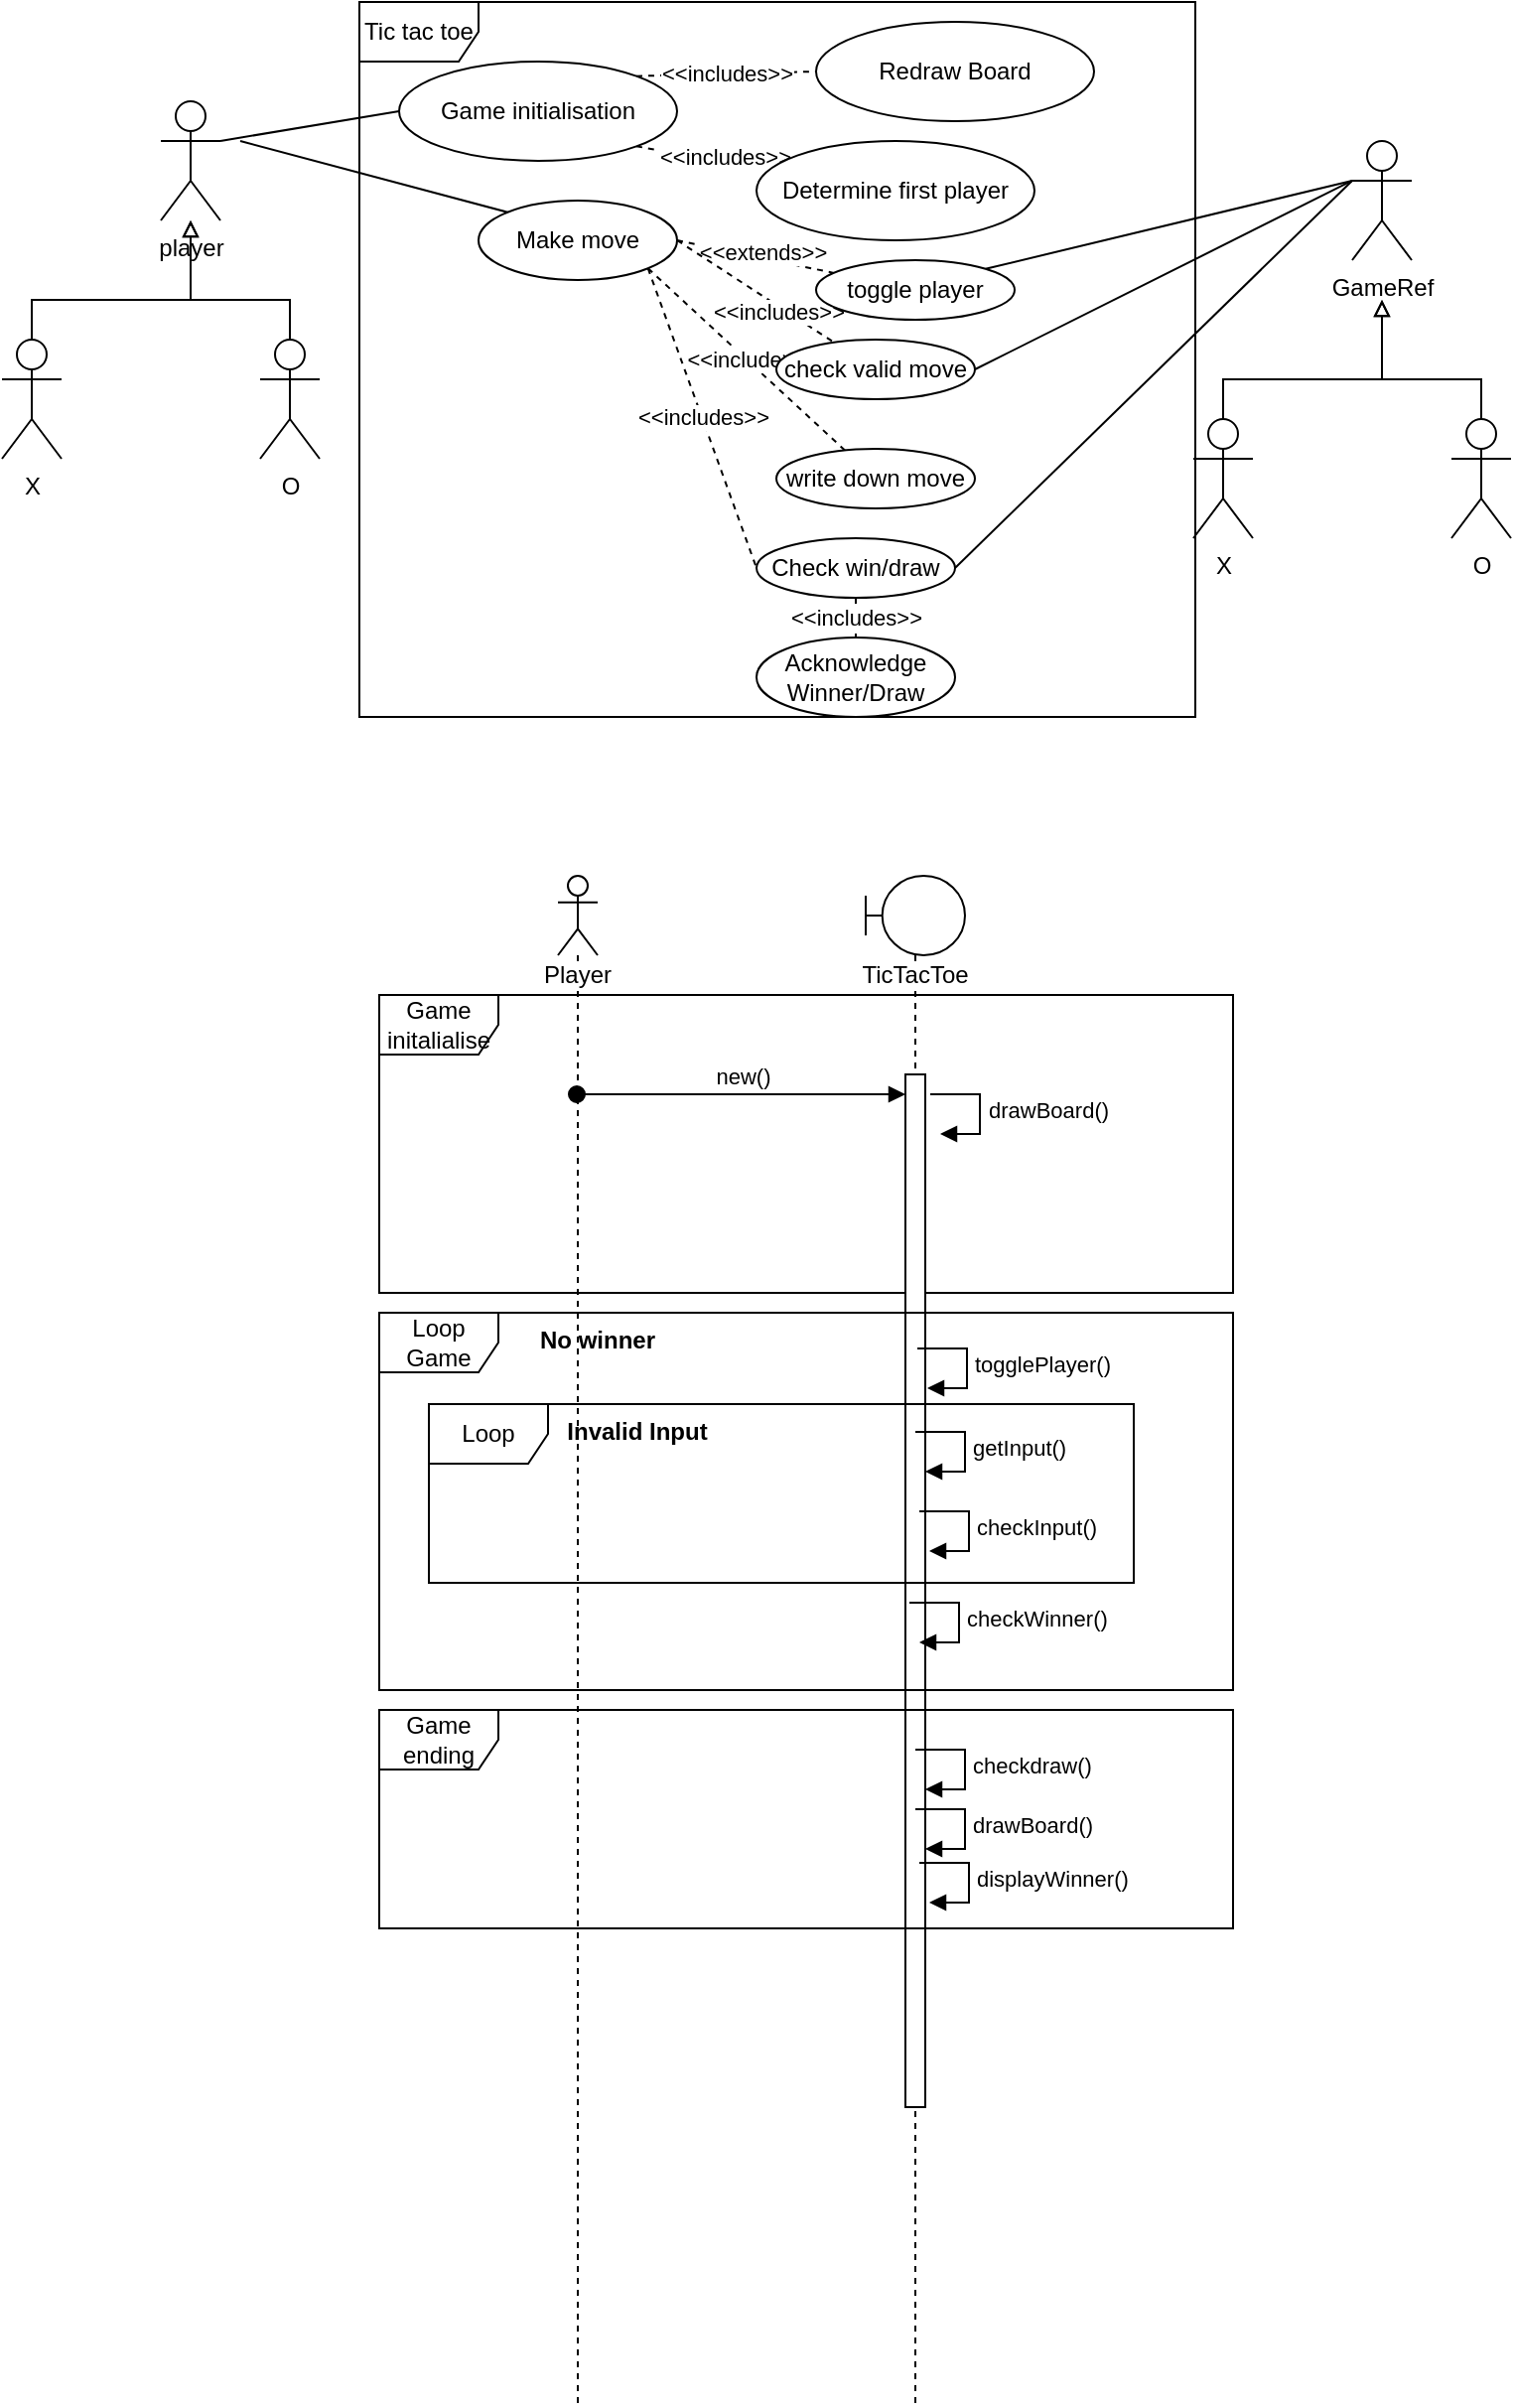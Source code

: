 <mxfile version="13.3.5" type="device"><diagram id="Fl6FuYo0pZDnJ9FTto4e" name="Page-1"><mxGraphModel dx="460" dy="813" grid="1" gridSize="10" guides="1" tooltips="1" connect="1" arrows="1" fold="1" page="1" pageScale="1" pageWidth="827" pageHeight="1169" math="0" shadow="0"><root><mxCell id="0"/><mxCell id="1" parent="0"/><mxCell id="1NA9E7spByz0NUZYojp7-8" value="Game initalialise" style="shape=umlFrame;whiteSpace=wrap;html=1;" vertex="1" parent="1"><mxGeometry x="230" y="590" width="430" height="150" as="geometry"/></mxCell><mxCell id="jLCF95H__imuGIUKDElr-2" value="Tic tac toe" style="shape=umlFrame;whiteSpace=wrap;html=1;" parent="1" vertex="1"><mxGeometry x="220" y="90" width="421" height="360" as="geometry"/></mxCell><mxCell id="jLCF95H__imuGIUKDElr-30" style="rounded=0;orthogonalLoop=1;jettySize=auto;html=1;exitX=1;exitY=0.333;exitDx=0;exitDy=0;exitPerimeter=0;entryX=0;entryY=0.5;entryDx=0;entryDy=0;endArrow=none;endFill=0;" parent="1" source="jLCF95H__imuGIUKDElr-3" target="jLCF95H__imuGIUKDElr-23" edge="1"><mxGeometry relative="1" as="geometry"/></mxCell><mxCell id="jLCF95H__imuGIUKDElr-3" value="player" style="shape=umlActor;verticalLabelPosition=bottom;labelBackgroundColor=#ffffff;verticalAlign=top;html=1;" parent="1" vertex="1"><mxGeometry x="120" y="140" width="30" height="60" as="geometry"/></mxCell><mxCell id="jLCF95H__imuGIUKDElr-7" style="edgeStyle=orthogonalEdgeStyle;rounded=0;orthogonalLoop=1;jettySize=auto;html=1;endArrow=block;endFill=0;" parent="1" source="jLCF95H__imuGIUKDElr-4" target="jLCF95H__imuGIUKDElr-3" edge="1"><mxGeometry relative="1" as="geometry"><Array as="points"><mxPoint x="55" y="240"/><mxPoint x="135" y="240"/></Array></mxGeometry></mxCell><mxCell id="jLCF95H__imuGIUKDElr-4" value="X" style="shape=umlActor;verticalLabelPosition=bottom;labelBackgroundColor=#ffffff;verticalAlign=top;html=1;" parent="1" vertex="1"><mxGeometry x="40" y="260" width="30" height="60" as="geometry"/></mxCell><mxCell id="jLCF95H__imuGIUKDElr-10" style="edgeStyle=orthogonalEdgeStyle;rounded=0;orthogonalLoop=1;jettySize=auto;html=1;endArrow=block;endFill=0;" parent="1" source="jLCF95H__imuGIUKDElr-6" target="jLCF95H__imuGIUKDElr-3" edge="1"><mxGeometry relative="1" as="geometry"><Array as="points"><mxPoint x="185" y="240"/><mxPoint x="135" y="240"/></Array></mxGeometry></mxCell><mxCell id="jLCF95H__imuGIUKDElr-6" value="O" style="shape=umlActor;verticalLabelPosition=bottom;labelBackgroundColor=#ffffff;verticalAlign=top;html=1;" parent="1" vertex="1"><mxGeometry x="170" y="260" width="30" height="60" as="geometry"/></mxCell><mxCell id="jLCF95H__imuGIUKDElr-39" style="edgeStyle=none;rounded=0;orthogonalLoop=1;jettySize=auto;html=1;entryX=1;entryY=0;entryDx=0;entryDy=0;endArrow=none;endFill=0;" parent="1" target="jLCF95H__imuGIUKDElr-27" edge="1"><mxGeometry relative="1" as="geometry"><mxPoint x="720" y="180" as="sourcePoint"/></mxGeometry></mxCell><mxCell id="jLCF95H__imuGIUKDElr-15" value="GameRef" style="shape=umlActor;verticalLabelPosition=bottom;labelBackgroundColor=#ffffff;verticalAlign=top;html=1;" parent="1" vertex="1"><mxGeometry x="720" y="160" width="30" height="60" as="geometry"/></mxCell><mxCell id="jLCF95H__imuGIUKDElr-16" style="edgeStyle=orthogonalEdgeStyle;rounded=0;orthogonalLoop=1;jettySize=auto;html=1;endArrow=block;endFill=0;" parent="1" source="jLCF95H__imuGIUKDElr-17" edge="1"><mxGeometry relative="1" as="geometry"><mxPoint x="735" y="240" as="targetPoint"/><Array as="points"><mxPoint x="655" y="280"/><mxPoint x="735" y="280"/></Array></mxGeometry></mxCell><mxCell id="jLCF95H__imuGIUKDElr-17" value="X" style="shape=umlActor;verticalLabelPosition=bottom;labelBackgroundColor=#ffffff;verticalAlign=top;html=1;" parent="1" vertex="1"><mxGeometry x="640" y="300" width="30" height="60" as="geometry"/></mxCell><mxCell id="jLCF95H__imuGIUKDElr-19" style="edgeStyle=orthogonalEdgeStyle;rounded=0;orthogonalLoop=1;jettySize=auto;html=1;endArrow=block;endFill=0;" parent="1" source="jLCF95H__imuGIUKDElr-20" edge="1"><mxGeometry relative="1" as="geometry"><mxPoint x="735" y="240" as="targetPoint"/><Array as="points"><mxPoint x="785" y="280"/><mxPoint x="735" y="280"/></Array></mxGeometry></mxCell><mxCell id="jLCF95H__imuGIUKDElr-20" value="O" style="shape=umlActor;verticalLabelPosition=bottom;labelBackgroundColor=#ffffff;verticalAlign=top;html=1;" parent="1" vertex="1"><mxGeometry x="770" y="300" width="30" height="60" as="geometry"/></mxCell><mxCell id="jLCF95H__imuGIUKDElr-32" value="&amp;lt;&amp;lt;includes&amp;gt;&amp;gt;" style="edgeStyle=none;rounded=0;orthogonalLoop=1;jettySize=auto;html=1;exitX=1;exitY=0;exitDx=0;exitDy=0;entryX=0;entryY=0.5;entryDx=0;entryDy=0;endArrow=none;endFill=0;dashed=1;" parent="1" source="jLCF95H__imuGIUKDElr-23" target="jLCF95H__imuGIUKDElr-24" edge="1"><mxGeometry relative="1" as="geometry"/></mxCell><mxCell id="jLCF95H__imuGIUKDElr-33" style="edgeStyle=none;rounded=0;orthogonalLoop=1;jettySize=auto;html=1;exitX=1;exitY=1;exitDx=0;exitDy=0;dashed=1;endArrow=none;endFill=0;" parent="1" source="jLCF95H__imuGIUKDElr-23" target="jLCF95H__imuGIUKDElr-25" edge="1"><mxGeometry relative="1" as="geometry"/></mxCell><mxCell id="jLCF95H__imuGIUKDElr-34" value="&amp;lt;&amp;lt;includes&amp;gt;&amp;gt;" style="edgeLabel;html=1;align=center;verticalAlign=middle;resizable=0;points=[];" parent="jLCF95H__imuGIUKDElr-33" vertex="1" connectable="0"><mxGeometry x="0.307" y="3" relative="1" as="geometry"><mxPoint as="offset"/></mxGeometry></mxCell><mxCell id="jLCF95H__imuGIUKDElr-23" value="Game initialisation" style="ellipse;whiteSpace=wrap;html=1;" parent="1" vertex="1"><mxGeometry x="240" y="120" width="140" height="50" as="geometry"/></mxCell><mxCell id="jLCF95H__imuGIUKDElr-24" value="Redraw Board" style="ellipse;whiteSpace=wrap;html=1;" parent="1" vertex="1"><mxGeometry x="450" y="100" width="140" height="50" as="geometry"/></mxCell><mxCell id="jLCF95H__imuGIUKDElr-25" value="Determine first player" style="ellipse;whiteSpace=wrap;html=1;" parent="1" vertex="1"><mxGeometry x="420" y="160" width="140" height="50" as="geometry"/></mxCell><mxCell id="jLCF95H__imuGIUKDElr-31" style="edgeStyle=none;rounded=0;orthogonalLoop=1;jettySize=auto;html=1;exitX=0;exitY=0;exitDx=0;exitDy=0;endArrow=none;endFill=0;" parent="1" source="jLCF95H__imuGIUKDElr-26" edge="1"><mxGeometry relative="1" as="geometry"><mxPoint x="160" y="160" as="targetPoint"/></mxGeometry></mxCell><mxCell id="jLCF95H__imuGIUKDElr-35" style="edgeStyle=none;rounded=0;orthogonalLoop=1;jettySize=auto;html=1;exitX=1;exitY=0.5;exitDx=0;exitDy=0;dashed=1;endArrow=none;endFill=0;" parent="1" source="jLCF95H__imuGIUKDElr-26" target="jLCF95H__imuGIUKDElr-27" edge="1"><mxGeometry relative="1" as="geometry"/></mxCell><mxCell id="jLCF95H__imuGIUKDElr-37" value="&amp;lt;&amp;lt;extends&amp;gt;&amp;gt;" style="edgeLabel;html=1;align=center;verticalAlign=middle;resizable=0;points=[];" parent="jLCF95H__imuGIUKDElr-35" vertex="1" connectable="0"><mxGeometry x="-0.3" y="1" relative="1" as="geometry"><mxPoint x="15" y="1" as="offset"/></mxGeometry></mxCell><mxCell id="jLCF95H__imuGIUKDElr-38" value="&amp;lt;&amp;lt;includes&amp;gt;&amp;gt;" style="edgeStyle=none;rounded=0;orthogonalLoop=1;jettySize=auto;html=1;exitX=1;exitY=1;exitDx=0;exitDy=0;entryX=0;entryY=0.5;entryDx=0;entryDy=0;dashed=1;endArrow=none;endFill=0;" parent="1" source="jLCF95H__imuGIUKDElr-26" target="jLCF95H__imuGIUKDElr-28" edge="1"><mxGeometry relative="1" as="geometry"/></mxCell><mxCell id="jLCF95H__imuGIUKDElr-47" style="edgeStyle=none;rounded=0;orthogonalLoop=1;jettySize=auto;html=1;exitX=1;exitY=0.5;exitDx=0;exitDy=0;dashed=1;endArrow=none;endFill=0;" parent="1" source="jLCF95H__imuGIUKDElr-26" target="jLCF95H__imuGIUKDElr-46" edge="1"><mxGeometry relative="1" as="geometry"/></mxCell><mxCell id="jLCF95H__imuGIUKDElr-48" value="&amp;lt;&amp;lt;includes&amp;gt;&amp;gt;" style="edgeLabel;html=1;align=center;verticalAlign=middle;resizable=0;points=[];" parent="jLCF95H__imuGIUKDElr-47" vertex="1" connectable="0"><mxGeometry x="0.319" y="-2" relative="1" as="geometry"><mxPoint as="offset"/></mxGeometry></mxCell><mxCell id="jLCF95H__imuGIUKDElr-65" value="&amp;lt;&amp;lt;include&amp;gt;&amp;gt;" style="edgeStyle=none;rounded=0;orthogonalLoop=1;jettySize=auto;html=1;exitX=1;exitY=1;exitDx=0;exitDy=0;endArrow=none;endFill=0;dashed=1;" parent="1" source="jLCF95H__imuGIUKDElr-26" target="jLCF95H__imuGIUKDElr-64" edge="1"><mxGeometry relative="1" as="geometry"/></mxCell><mxCell id="jLCF95H__imuGIUKDElr-26" value="Make move" style="ellipse;whiteSpace=wrap;html=1;" parent="1" vertex="1"><mxGeometry x="280" y="190" width="100" height="40" as="geometry"/></mxCell><mxCell id="jLCF95H__imuGIUKDElr-27" value="toggle player" style="ellipse;whiteSpace=wrap;html=1;" parent="1" vertex="1"><mxGeometry x="450" y="220" width="100" height="30" as="geometry"/></mxCell><mxCell id="jLCF95H__imuGIUKDElr-40" style="edgeStyle=none;rounded=0;orthogonalLoop=1;jettySize=auto;html=1;exitX=1;exitY=0.5;exitDx=0;exitDy=0;endArrow=none;endFill=0;" parent="1" source="jLCF95H__imuGIUKDElr-28" edge="1"><mxGeometry relative="1" as="geometry"><mxPoint x="720" y="180" as="targetPoint"/></mxGeometry></mxCell><mxCell id="jLCF95H__imuGIUKDElr-41" value="&amp;lt;&amp;lt;includes&amp;gt;&amp;gt;" style="edgeStyle=none;rounded=0;orthogonalLoop=1;jettySize=auto;html=1;exitX=0.5;exitY=1;exitDx=0;exitDy=0;endArrow=none;endFill=0;dashed=1;" parent="1" source="jLCF95H__imuGIUKDElr-28" target="jLCF95H__imuGIUKDElr-29" edge="1"><mxGeometry relative="1" as="geometry"/></mxCell><mxCell id="jLCF95H__imuGIUKDElr-28" value="Check win/draw" style="ellipse;whiteSpace=wrap;html=1;" parent="1" vertex="1"><mxGeometry x="420" y="360" width="100" height="30" as="geometry"/></mxCell><mxCell id="jLCF95H__imuGIUKDElr-29" value="Acknowledge Winner/Draw" style="ellipse;whiteSpace=wrap;html=1;" parent="1" vertex="1"><mxGeometry x="420" y="410" width="100" height="40" as="geometry"/></mxCell><mxCell id="jLCF95H__imuGIUKDElr-55" style="edgeStyle=none;rounded=0;orthogonalLoop=1;jettySize=auto;html=1;exitX=1;exitY=0.5;exitDx=0;exitDy=0;entryX=0;entryY=0.333;entryDx=0;entryDy=0;entryPerimeter=0;endArrow=none;endFill=0;" parent="1" source="jLCF95H__imuGIUKDElr-46" target="jLCF95H__imuGIUKDElr-15" edge="1"><mxGeometry relative="1" as="geometry"/></mxCell><mxCell id="jLCF95H__imuGIUKDElr-46" value="check valid move" style="ellipse;whiteSpace=wrap;html=1;" parent="1" vertex="1"><mxGeometry x="430" y="260" width="100" height="30" as="geometry"/></mxCell><mxCell id="jLCF95H__imuGIUKDElr-64" value="write down move" style="ellipse;whiteSpace=wrap;html=1;" parent="1" vertex="1"><mxGeometry x="430" y="315" width="100" height="30" as="geometry"/></mxCell><mxCell id="1NA9E7spByz0NUZYojp7-2" value="Player" style="shape=umlLifeline;participant=umlActor;perimeter=lifelinePerimeter;whiteSpace=wrap;html=1;container=1;collapsible=0;recursiveResize=0;verticalAlign=top;spacingTop=36;labelBackgroundColor=#ffffff;outlineConnect=0;" vertex="1" parent="1"><mxGeometry x="320" y="530" width="20" height="770" as="geometry"/></mxCell><mxCell id="1NA9E7spByz0NUZYojp7-4" value="TicTacToe" style="shape=umlLifeline;participant=umlBoundary;perimeter=lifelinePerimeter;whiteSpace=wrap;html=1;container=1;collapsible=0;recursiveResize=0;verticalAlign=top;spacingTop=36;labelBackgroundColor=#ffffff;outlineConnect=0;" vertex="1" parent="1"><mxGeometry x="475" y="530" width="50" height="770" as="geometry"/></mxCell><mxCell id="1NA9E7spByz0NUZYojp7-6" value="" style="html=1;points=[];perimeter=orthogonalPerimeter;" vertex="1" parent="1NA9E7spByz0NUZYojp7-4"><mxGeometry x="20" y="100" width="10" height="520" as="geometry"/></mxCell><mxCell id="1NA9E7spByz0NUZYojp7-7" value="new()" style="html=1;verticalAlign=bottom;startArrow=oval;endArrow=block;startSize=8;" edge="1" target="1NA9E7spByz0NUZYojp7-6" parent="1"><mxGeometry relative="1" as="geometry"><mxPoint x="329.5" y="640" as="sourcePoint"/><mxPoint x="495" y="640" as="targetPoint"/></mxGeometry></mxCell><mxCell id="1NA9E7spByz0NUZYojp7-10" value="drawBoard()" style="edgeStyle=orthogonalEdgeStyle;html=1;align=left;spacingLeft=2;endArrow=block;rounded=0;entryX=1;entryY=0;" edge="1" parent="1"><mxGeometry relative="1" as="geometry"><mxPoint x="507.5" y="640" as="sourcePoint"/><Array as="points"><mxPoint x="532.5" y="640"/></Array><mxPoint x="512.5" y="660" as="targetPoint"/></mxGeometry></mxCell><mxCell id="1NA9E7spByz0NUZYojp7-11" value="Loop Game" style="shape=umlFrame;whiteSpace=wrap;html=1;" vertex="1" parent="1"><mxGeometry x="230" y="750" width="430" height="190" as="geometry"/></mxCell><mxCell id="1NA9E7spByz0NUZYojp7-12" value="No winner" style="text;align=center;fontStyle=1;verticalAlign=middle;spacingLeft=3;spacingRight=3;strokeColor=none;rotatable=0;points=[[0,0.5],[1,0.5]];portConstraint=eastwest;" vertex="1" parent="1"><mxGeometry x="300" y="750" width="80" height="26" as="geometry"/></mxCell><mxCell id="1NA9E7spByz0NUZYojp7-13" value="Loop" style="shape=umlFrame;whiteSpace=wrap;html=1;" vertex="1" parent="1"><mxGeometry x="255" y="796" width="355" height="90" as="geometry"/></mxCell><mxCell id="1NA9E7spByz0NUZYojp7-14" value="getInput()" style="edgeStyle=orthogonalEdgeStyle;html=1;align=left;spacingLeft=2;endArrow=block;rounded=0;entryX=1;entryY=0;" edge="1" parent="1"><mxGeometry relative="1" as="geometry"><mxPoint x="500" y="810" as="sourcePoint"/><Array as="points"><mxPoint x="525" y="810"/></Array><mxPoint x="505" y="830" as="targetPoint"/></mxGeometry></mxCell><mxCell id="1NA9E7spByz0NUZYojp7-15" value="checkInput()" style="edgeStyle=orthogonalEdgeStyle;html=1;align=left;spacingLeft=2;endArrow=block;rounded=0;entryX=1;entryY=0;" edge="1" parent="1"><mxGeometry relative="1" as="geometry"><mxPoint x="502" y="850" as="sourcePoint"/><Array as="points"><mxPoint x="527" y="850"/></Array><mxPoint x="507" y="870" as="targetPoint"/></mxGeometry></mxCell><mxCell id="1NA9E7spByz0NUZYojp7-16" value="Invalid Input" style="text;align=center;fontStyle=1;verticalAlign=middle;spacingLeft=3;spacingRight=3;strokeColor=none;rotatable=0;points=[[0,0.5],[1,0.5]];portConstraint=eastwest;" vertex="1" parent="1"><mxGeometry x="320" y="796" width="80" height="26" as="geometry"/></mxCell><mxCell id="1NA9E7spByz0NUZYojp7-17" value="checkWinner()" style="edgeStyle=orthogonalEdgeStyle;html=1;align=left;spacingLeft=2;endArrow=block;rounded=0;entryX=1;entryY=0;" edge="1" parent="1"><mxGeometry relative="1" as="geometry"><mxPoint x="497" y="896" as="sourcePoint"/><Array as="points"><mxPoint x="522" y="896"/></Array><mxPoint x="502" y="916" as="targetPoint"/></mxGeometry></mxCell><mxCell id="1NA9E7spByz0NUZYojp7-19" value="togglePlayer()" style="edgeStyle=orthogonalEdgeStyle;html=1;align=left;spacingLeft=2;endArrow=block;rounded=0;entryX=1;entryY=0;" edge="1" parent="1"><mxGeometry relative="1" as="geometry"><mxPoint x="501" y="768" as="sourcePoint"/><Array as="points"><mxPoint x="526" y="768"/></Array><mxPoint x="506" y="788" as="targetPoint"/></mxGeometry></mxCell><mxCell id="1NA9E7spByz0NUZYojp7-20" value="Game ending" style="shape=umlFrame;whiteSpace=wrap;html=1;" vertex="1" parent="1"><mxGeometry x="230" y="950" width="430" height="110" as="geometry"/></mxCell><mxCell id="1NA9E7spByz0NUZYojp7-21" value="checkdraw()" style="edgeStyle=orthogonalEdgeStyle;html=1;align=left;spacingLeft=2;endArrow=block;rounded=0;entryX=1;entryY=0;" edge="1" parent="1"><mxGeometry relative="1" as="geometry"><mxPoint x="500" y="970" as="sourcePoint"/><Array as="points"><mxPoint x="525" y="970"/></Array><mxPoint x="505" y="990" as="targetPoint"/></mxGeometry></mxCell><mxCell id="1NA9E7spByz0NUZYojp7-22" value="drawBoard()" style="edgeStyle=orthogonalEdgeStyle;html=1;align=left;spacingLeft=2;endArrow=block;rounded=0;entryX=1;entryY=0;" edge="1" parent="1"><mxGeometry relative="1" as="geometry"><mxPoint x="500" y="1000" as="sourcePoint"/><Array as="points"><mxPoint x="525" y="1000"/></Array><mxPoint x="505" y="1020" as="targetPoint"/></mxGeometry></mxCell><mxCell id="1NA9E7spByz0NUZYojp7-23" value="displayWinner()" style="edgeStyle=orthogonalEdgeStyle;html=1;align=left;spacingLeft=2;endArrow=block;rounded=0;entryX=1;entryY=0;" edge="1" parent="1"><mxGeometry relative="1" as="geometry"><mxPoint x="502" y="1027" as="sourcePoint"/><Array as="points"><mxPoint x="527" y="1027"/></Array><mxPoint x="507" y="1047" as="targetPoint"/></mxGeometry></mxCell></root></mxGraphModel></diagram></mxfile>